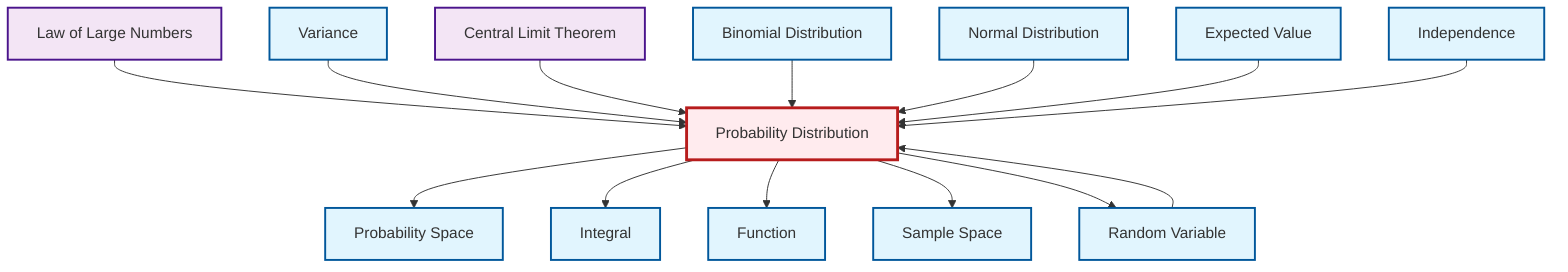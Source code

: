 graph TD
    classDef definition fill:#e1f5fe,stroke:#01579b,stroke-width:2px
    classDef theorem fill:#f3e5f5,stroke:#4a148c,stroke-width:2px
    classDef axiom fill:#fff3e0,stroke:#e65100,stroke-width:2px
    classDef example fill:#e8f5e9,stroke:#1b5e20,stroke-width:2px
    classDef current fill:#ffebee,stroke:#b71c1c,stroke-width:3px
    def-sample-space["Sample Space"]:::definition
    def-expectation["Expected Value"]:::definition
    def-integral["Integral"]:::definition
    def-independence["Independence"]:::definition
    def-variance["Variance"]:::definition
    def-function["Function"]:::definition
    def-probability-space["Probability Space"]:::definition
    thm-central-limit["Central Limit Theorem"]:::theorem
    def-random-variable["Random Variable"]:::definition
    def-binomial-distribution["Binomial Distribution"]:::definition
    def-normal-distribution["Normal Distribution"]:::definition
    def-probability-distribution["Probability Distribution"]:::definition
    thm-law-of-large-numbers["Law of Large Numbers"]:::theorem
    def-probability-distribution --> def-probability-space
    def-probability-distribution --> def-integral
    def-probability-distribution --> def-function
    thm-law-of-large-numbers --> def-probability-distribution
    def-variance --> def-probability-distribution
    thm-central-limit --> def-probability-distribution
    def-random-variable --> def-probability-distribution
    def-probability-distribution --> def-sample-space
    def-probability-distribution --> def-random-variable
    def-binomial-distribution --> def-probability-distribution
    def-normal-distribution --> def-probability-distribution
    def-expectation --> def-probability-distribution
    def-independence --> def-probability-distribution
    class def-probability-distribution current
